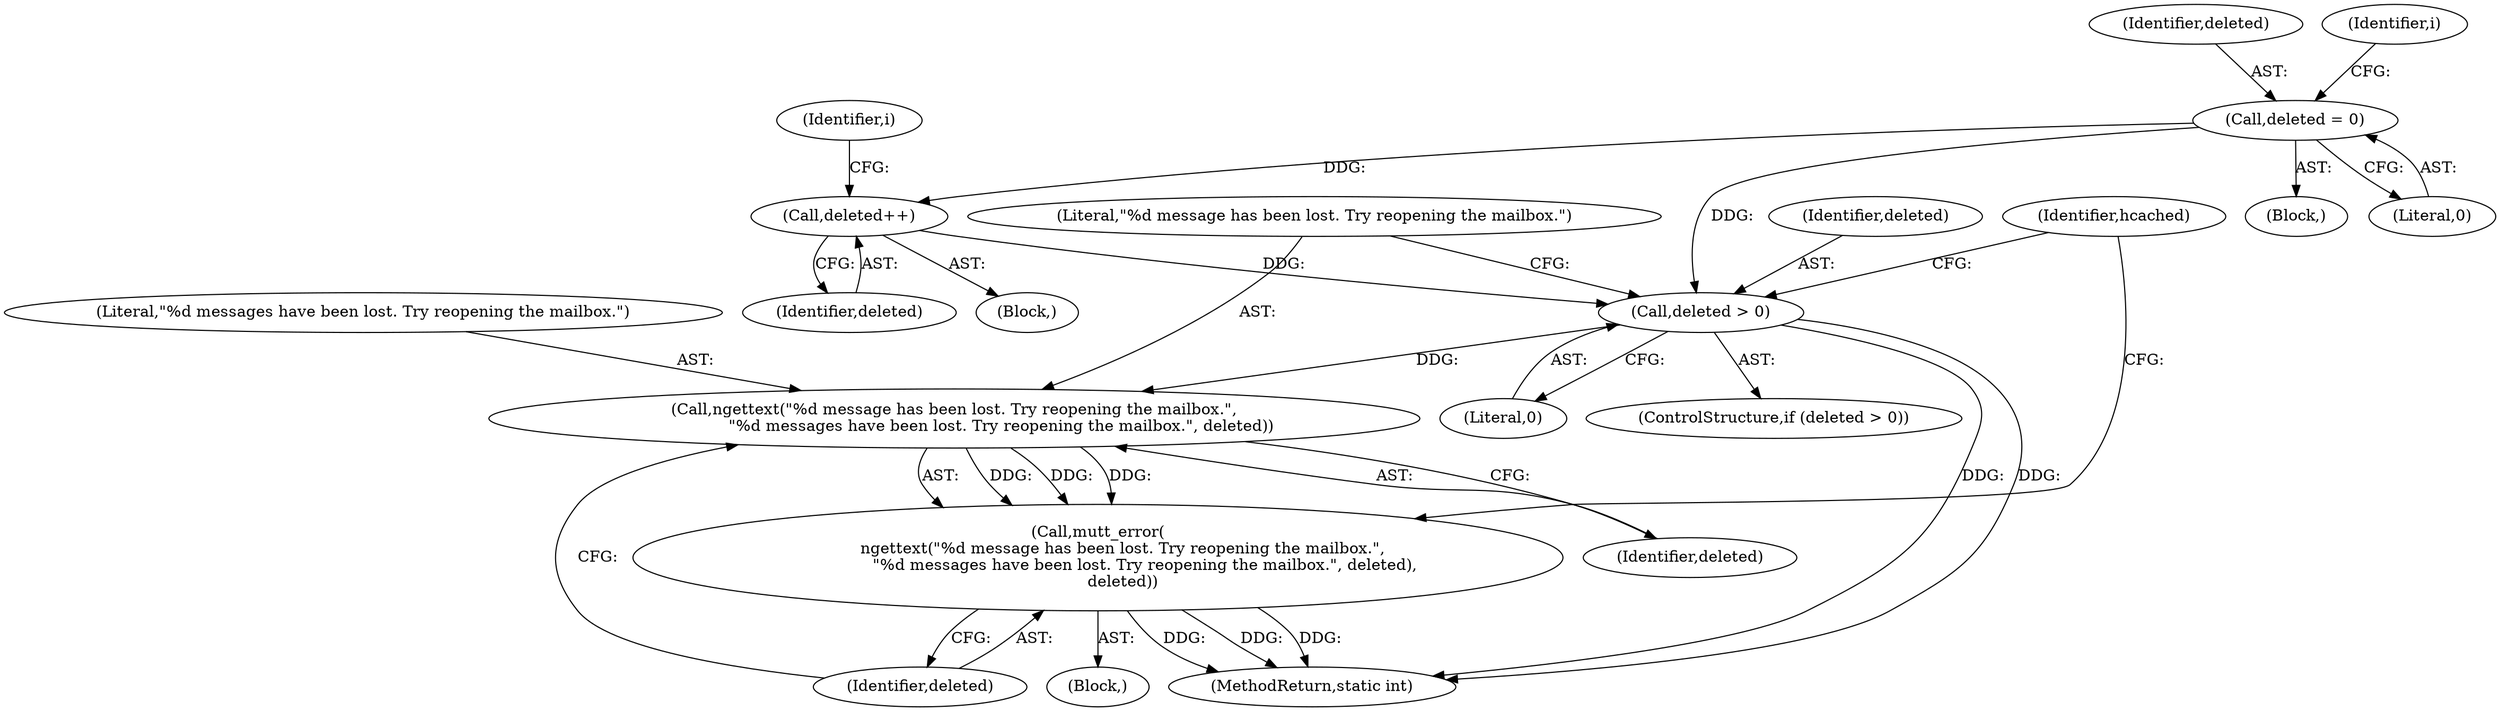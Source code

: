 digraph "0_neomutt_9bfab35522301794483f8f9ed60820bdec9be59e_1@API" {
"1000290" [label="(Call,deleted++)"];
"1000260" [label="(Call,deleted = 0)"];
"1000293" [label="(Call,deleted > 0)"];
"1000298" [label="(Call,ngettext(\"%d message has been lost. Try reopening the mailbox.\",\n                   \"%d messages have been lost. Try reopening the mailbox.\", deleted))"];
"1000297" [label="(Call,mutt_error(\n          ngettext(\"%d message has been lost. Try reopening the mailbox.\",\n                   \"%d messages have been lost. Try reopening the mailbox.\", deleted),\n          deleted))"];
"1000613" [label="(MethodReturn,static int)"];
"1000300" [label="(Literal,\"%d messages have been lost. Try reopening the mailbox.\")"];
"1000295" [label="(Literal,0)"];
"1000261" [label="(Identifier,deleted)"];
"1000302" [label="(Identifier,deleted)"];
"1000294" [label="(Identifier,deleted)"];
"1000280" [label="(Block,)"];
"1000297" [label="(Call,mutt_error(\n          ngettext(\"%d message has been lost. Try reopening the mailbox.\",\n                   \"%d messages have been lost. Try reopening the mailbox.\", deleted),\n          deleted))"];
"1000256" [label="(Block,)"];
"1000296" [label="(Block,)"];
"1000291" [label="(Identifier,deleted)"];
"1000292" [label="(ControlStructure,if (deleted > 0))"];
"1000264" [label="(Identifier,i)"];
"1000299" [label="(Literal,\"%d message has been lost. Try reopening the mailbox.\")"];
"1000290" [label="(Call,deleted++)"];
"1000262" [label="(Literal,0)"];
"1000260" [label="(Call,deleted = 0)"];
"1000305" [label="(Identifier,hcached)"];
"1000301" [label="(Identifier,deleted)"];
"1000267" [label="(Identifier,i)"];
"1000298" [label="(Call,ngettext(\"%d message has been lost. Try reopening the mailbox.\",\n                   \"%d messages have been lost. Try reopening the mailbox.\", deleted))"];
"1000293" [label="(Call,deleted > 0)"];
"1000290" -> "1000280"  [label="AST: "];
"1000290" -> "1000291"  [label="CFG: "];
"1000291" -> "1000290"  [label="AST: "];
"1000267" -> "1000290"  [label="CFG: "];
"1000260" -> "1000290"  [label="DDG: "];
"1000290" -> "1000293"  [label="DDG: "];
"1000260" -> "1000256"  [label="AST: "];
"1000260" -> "1000262"  [label="CFG: "];
"1000261" -> "1000260"  [label="AST: "];
"1000262" -> "1000260"  [label="AST: "];
"1000264" -> "1000260"  [label="CFG: "];
"1000260" -> "1000293"  [label="DDG: "];
"1000293" -> "1000292"  [label="AST: "];
"1000293" -> "1000295"  [label="CFG: "];
"1000294" -> "1000293"  [label="AST: "];
"1000295" -> "1000293"  [label="AST: "];
"1000299" -> "1000293"  [label="CFG: "];
"1000305" -> "1000293"  [label="CFG: "];
"1000293" -> "1000613"  [label="DDG: "];
"1000293" -> "1000613"  [label="DDG: "];
"1000293" -> "1000298"  [label="DDG: "];
"1000298" -> "1000297"  [label="AST: "];
"1000298" -> "1000301"  [label="CFG: "];
"1000299" -> "1000298"  [label="AST: "];
"1000300" -> "1000298"  [label="AST: "];
"1000301" -> "1000298"  [label="AST: "];
"1000302" -> "1000298"  [label="CFG: "];
"1000298" -> "1000297"  [label="DDG: "];
"1000298" -> "1000297"  [label="DDG: "];
"1000298" -> "1000297"  [label="DDG: "];
"1000297" -> "1000296"  [label="AST: "];
"1000297" -> "1000302"  [label="CFG: "];
"1000302" -> "1000297"  [label="AST: "];
"1000305" -> "1000297"  [label="CFG: "];
"1000297" -> "1000613"  [label="DDG: "];
"1000297" -> "1000613"  [label="DDG: "];
"1000297" -> "1000613"  [label="DDG: "];
}
